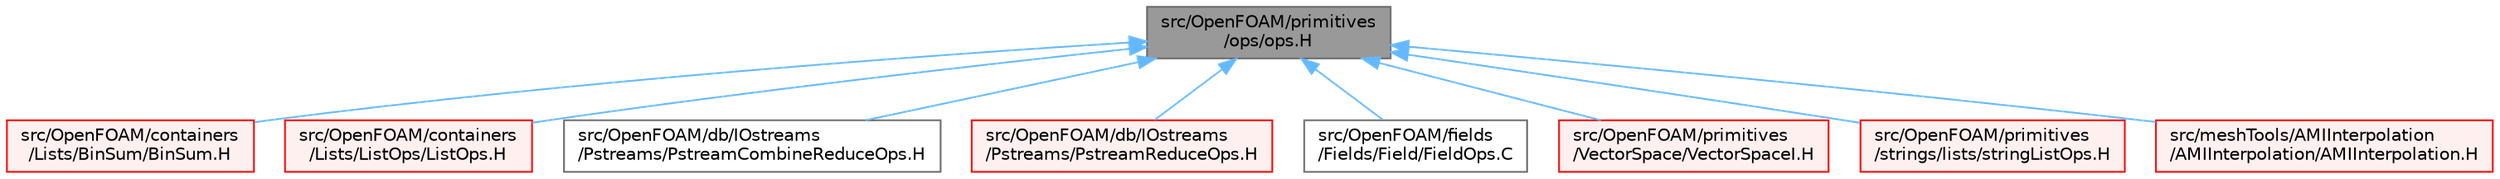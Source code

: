 digraph "src/OpenFOAM/primitives/ops/ops.H"
{
 // LATEX_PDF_SIZE
  bgcolor="transparent";
  edge [fontname=Helvetica,fontsize=10,labelfontname=Helvetica,labelfontsize=10];
  node [fontname=Helvetica,fontsize=10,shape=box,height=0.2,width=0.4];
  Node1 [id="Node000001",label="src/OpenFOAM/primitives\l/ops/ops.H",height=0.2,width=0.4,color="gray40", fillcolor="grey60", style="filled", fontcolor="black",tooltip="Various functors for unary and binary operations. Can be used for parallel combine-reduce operations ..."];
  Node1 -> Node2 [id="edge1_Node000001_Node000002",dir="back",color="steelblue1",style="solid",tooltip=" "];
  Node2 [id="Node000002",label="src/OpenFOAM/containers\l/Lists/BinSum/BinSum.H",height=0.2,width=0.4,color="red", fillcolor="#FFF0F0", style="filled",URL="$BinSum_8H.html",tooltip=" "];
  Node1 -> Node4 [id="edge2_Node000001_Node000004",dir="back",color="steelblue1",style="solid",tooltip=" "];
  Node4 [id="Node000004",label="src/OpenFOAM/containers\l/Lists/ListOps/ListOps.H",height=0.2,width=0.4,color="red", fillcolor="#FFF0F0", style="filled",URL="$ListOps_8H.html",tooltip="Various functions to operate on Lists."];
  Node1 -> Node933 [id="edge3_Node000001_Node000933",dir="back",color="steelblue1",style="solid",tooltip=" "];
  Node933 [id="Node000933",label="src/OpenFOAM/db/IOstreams\l/Pstreams/PstreamCombineReduceOps.H",height=0.2,width=0.4,color="grey40", fillcolor="white", style="filled",URL="$PstreamCombineReduceOps_8H.html",tooltip=" "];
  Node1 -> Node936 [id="edge4_Node000001_Node000936",dir="back",color="steelblue1",style="solid",tooltip=" "];
  Node936 [id="Node000936",label="src/OpenFOAM/db/IOstreams\l/Pstreams/PstreamReduceOps.H",height=0.2,width=0.4,color="red", fillcolor="#FFF0F0", style="filled",URL="$PstreamReduceOps_8H.html",tooltip="Inter-processor communication reduction functions."];
  Node1 -> Node962 [id="edge5_Node000001_Node000962",dir="back",color="steelblue1",style="solid",tooltip=" "];
  Node962 [id="Node000962",label="src/OpenFOAM/fields\l/Fields/Field/FieldOps.C",height=0.2,width=0.4,color="grey40", fillcolor="white", style="filled",URL="$FieldOps_8C.html",tooltip=" "];
  Node1 -> Node6909 [id="edge6_Node000001_Node006909",dir="back",color="steelblue1",style="solid",tooltip=" "];
  Node6909 [id="Node006909",label="src/OpenFOAM/primitives\l/VectorSpace/VectorSpaceI.H",height=0.2,width=0.4,color="red", fillcolor="#FFF0F0", style="filled",URL="$VectorSpaceI_8H.html",tooltip=" "];
  Node1 -> Node7498 [id="edge7_Node000001_Node007498",dir="back",color="steelblue1",style="solid",tooltip=" "];
  Node7498 [id="Node007498",label="src/OpenFOAM/primitives\l/strings/lists/stringListOps.H",height=0.2,width=0.4,color="red", fillcolor="#FFF0F0", style="filled",URL="$stringListOps_8H.html",tooltip="Operations on lists of strings."];
  Node1 -> Node447 [id="edge8_Node000001_Node000447",dir="back",color="steelblue1",style="solid",tooltip=" "];
  Node447 [id="Node000447",label="src/meshTools/AMIInterpolation\l/AMIInterpolation/AMIInterpolation.H",height=0.2,width=0.4,color="red", fillcolor="#FFF0F0", style="filled",URL="$AMIInterpolation_8H.html",tooltip=" "];
}
